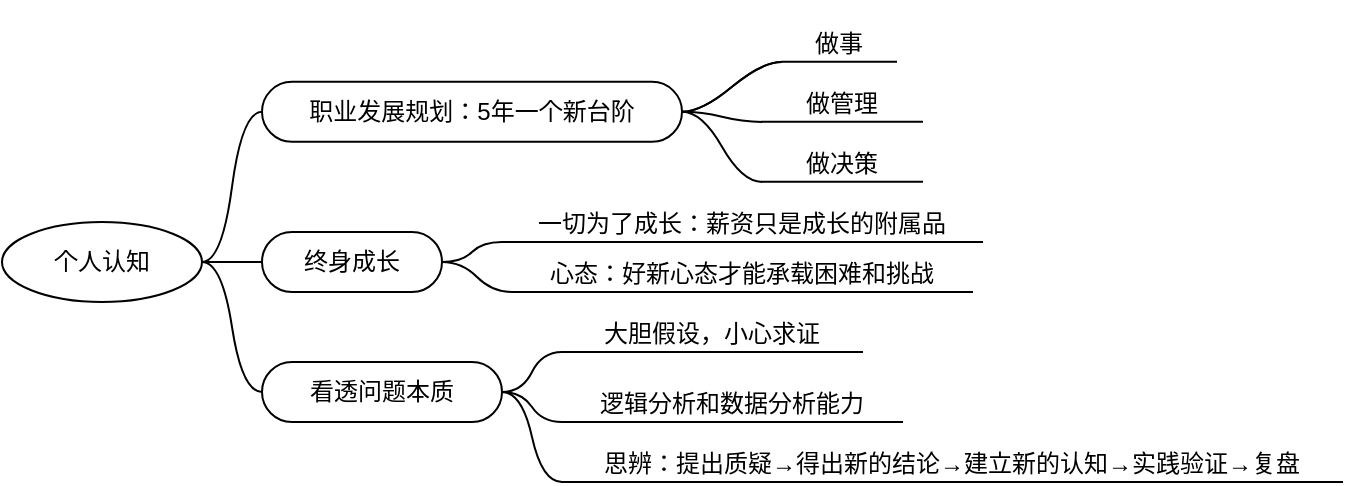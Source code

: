<mxfile version="21.0.8" type="github">
  <diagram name="第 1 页" id="N_cY3wJpj1UQoRh4IoHr">
    <mxGraphModel dx="867" dy="559" grid="1" gridSize="10" guides="1" tooltips="1" connect="1" arrows="1" fold="1" page="1" pageScale="1" pageWidth="827" pageHeight="1169" math="0" shadow="0">
      <root>
        <mxCell id="0" />
        <mxCell id="1" parent="0" />
        <mxCell id="GSQewkcsEWQ1LU0-DKrD-1" value="个人认知" style="ellipse;whiteSpace=wrap;html=1;align=center;newEdgeStyle={&quot;edgeStyle&quot;:&quot;entityRelationEdgeStyle&quot;,&quot;startArrow&quot;:&quot;none&quot;,&quot;endArrow&quot;:&quot;none&quot;,&quot;segment&quot;:10,&quot;curved&quot;:1,&quot;sourcePerimeterSpacing&quot;:0,&quot;targetPerimeterSpacing&quot;:0};treeFolding=1;treeMoving=1;movable=0;resizable=0;rotatable=0;deletable=0;editable=0;locked=1;connectable=0;" vertex="1" parent="1">
          <mxGeometry x="90" y="260" width="100" height="40" as="geometry" />
        </mxCell>
        <mxCell id="GSQewkcsEWQ1LU0-DKrD-22" value="" style="edgeStyle=entityRelationEdgeStyle;rounded=0;orthogonalLoop=1;jettySize=auto;html=1;startArrow=none;endArrow=none;segment=10;curved=1;sourcePerimeterSpacing=0;targetPerimeterSpacing=0;movable=0;resizable=0;rotatable=0;deletable=0;editable=0;locked=1;connectable=0;" edge="1" parent="1" source="GSQewkcsEWQ1LU0-DKrD-10" target="GSQewkcsEWQ1LU0-DKrD-20">
          <mxGeometry relative="1" as="geometry" />
        </mxCell>
        <mxCell id="GSQewkcsEWQ1LU0-DKrD-10" value="职业发展规划：5年一个新台阶" style="whiteSpace=wrap;html=1;rounded=1;arcSize=50;align=center;verticalAlign=middle;strokeWidth=1;autosize=1;spacing=4;treeFolding=1;treeMoving=1;newEdgeStyle={&quot;edgeStyle&quot;:&quot;entityRelationEdgeStyle&quot;,&quot;startArrow&quot;:&quot;none&quot;,&quot;endArrow&quot;:&quot;none&quot;,&quot;segment&quot;:10,&quot;curved&quot;:1,&quot;sourcePerimeterSpacing&quot;:0,&quot;targetPerimeterSpacing&quot;:0};movable=0;resizable=0;rotatable=0;deletable=0;editable=0;locked=1;connectable=0;" vertex="1" parent="1">
          <mxGeometry x="220" y="189.91" width="210" height="30" as="geometry" />
        </mxCell>
        <mxCell id="GSQewkcsEWQ1LU0-DKrD-11" value="" style="edgeStyle=entityRelationEdgeStyle;startArrow=none;endArrow=none;segment=10;curved=1;sourcePerimeterSpacing=0;targetPerimeterSpacing=0;rounded=0;exitX=1;exitY=0.5;exitDx=0;exitDy=0;movable=0;resizable=0;rotatable=0;deletable=0;editable=0;locked=1;connectable=0;" edge="1" target="GSQewkcsEWQ1LU0-DKrD-10" parent="1" source="GSQewkcsEWQ1LU0-DKrD-1">
          <mxGeometry relative="1" as="geometry">
            <mxPoint x="210" y="240" as="sourcePoint" />
          </mxGeometry>
        </mxCell>
        <mxCell id="GSQewkcsEWQ1LU0-DKrD-12" value="终身成长" style="whiteSpace=wrap;html=1;rounded=1;arcSize=50;align=center;verticalAlign=middle;strokeWidth=1;autosize=1;spacing=4;treeFolding=1;treeMoving=1;newEdgeStyle={&quot;edgeStyle&quot;:&quot;entityRelationEdgeStyle&quot;,&quot;startArrow&quot;:&quot;none&quot;,&quot;endArrow&quot;:&quot;none&quot;,&quot;segment&quot;:10,&quot;curved&quot;:1,&quot;sourcePerimeterSpacing&quot;:0,&quot;targetPerimeterSpacing&quot;:0};movable=0;resizable=0;rotatable=0;deletable=0;editable=0;locked=1;connectable=0;" vertex="1" parent="1">
          <mxGeometry x="220" y="265" width="90" height="30" as="geometry" />
        </mxCell>
        <mxCell id="GSQewkcsEWQ1LU0-DKrD-13" value="" style="edgeStyle=entityRelationEdgeStyle;startArrow=none;endArrow=none;segment=10;curved=1;sourcePerimeterSpacing=0;targetPerimeterSpacing=0;rounded=0;exitX=1;exitY=0.5;exitDx=0;exitDy=0;movable=0;resizable=0;rotatable=0;deletable=0;editable=0;locked=1;connectable=0;" edge="1" target="GSQewkcsEWQ1LU0-DKrD-12" parent="1" source="GSQewkcsEWQ1LU0-DKrD-1">
          <mxGeometry relative="1" as="geometry">
            <mxPoint x="170" y="228" as="sourcePoint" />
          </mxGeometry>
        </mxCell>
        <mxCell id="GSQewkcsEWQ1LU0-DKrD-14" value="看透问题本质" style="whiteSpace=wrap;html=1;rounded=1;arcSize=50;align=center;verticalAlign=middle;strokeWidth=1;autosize=1;spacing=4;treeFolding=1;treeMoving=1;newEdgeStyle={&quot;edgeStyle&quot;:&quot;entityRelationEdgeStyle&quot;,&quot;startArrow&quot;:&quot;none&quot;,&quot;endArrow&quot;:&quot;none&quot;,&quot;segment&quot;:10,&quot;curved&quot;:1,&quot;sourcePerimeterSpacing&quot;:0,&quot;targetPerimeterSpacing&quot;:0};movable=0;resizable=0;rotatable=0;deletable=0;editable=0;locked=1;connectable=0;" vertex="1" parent="1">
          <mxGeometry x="220" y="330" width="120" height="30" as="geometry" />
        </mxCell>
        <mxCell id="GSQewkcsEWQ1LU0-DKrD-15" value="" style="edgeStyle=entityRelationEdgeStyle;startArrow=none;endArrow=none;segment=10;curved=1;sourcePerimeterSpacing=0;targetPerimeterSpacing=0;rounded=0;exitX=1;exitY=0.5;exitDx=0;exitDy=0;movable=0;resizable=0;rotatable=0;deletable=0;editable=0;locked=1;connectable=0;" edge="1" target="GSQewkcsEWQ1LU0-DKrD-14" parent="1" source="GSQewkcsEWQ1LU0-DKrD-1">
          <mxGeometry relative="1" as="geometry">
            <mxPoint x="200.0" y="250" as="sourcePoint" />
          </mxGeometry>
        </mxCell>
        <mxCell id="GSQewkcsEWQ1LU0-DKrD-20" value="做事" style="whiteSpace=wrap;html=1;shape=partialRectangle;top=0;left=0;bottom=1;right=0;points=[[0,1],[1,1]];fillColor=none;align=center;verticalAlign=bottom;routingCenterY=0.5;snapToPoint=1;recursiveResize=0;autosize=1;treeFolding=1;treeMoving=1;newEdgeStyle={&quot;edgeStyle&quot;:&quot;entityRelationEdgeStyle&quot;,&quot;startArrow&quot;:&quot;none&quot;,&quot;endArrow&quot;:&quot;none&quot;,&quot;segment&quot;:10,&quot;curved&quot;:1,&quot;sourcePerimeterSpacing&quot;:0,&quot;targetPerimeterSpacing&quot;:0};movable=0;resizable=0;rotatable=0;deletable=0;editable=0;locked=1;connectable=0;" vertex="1" parent="1">
          <mxGeometry x="480" y="149.91" width="57" height="30" as="geometry" />
        </mxCell>
        <mxCell id="GSQewkcsEWQ1LU0-DKrD-21" value="" style="edgeStyle=entityRelationEdgeStyle;startArrow=none;endArrow=none;segment=10;curved=1;sourcePerimeterSpacing=0;targetPerimeterSpacing=0;rounded=0;exitX=1;exitY=0.5;exitDx=0;exitDy=0;movable=0;resizable=0;rotatable=0;deletable=0;editable=0;locked=1;connectable=0;" edge="1" target="GSQewkcsEWQ1LU0-DKrD-20" parent="1" source="GSQewkcsEWQ1LU0-DKrD-10">
          <mxGeometry relative="1" as="geometry">
            <mxPoint x="353" y="229.91" as="sourcePoint" />
          </mxGeometry>
        </mxCell>
        <mxCell id="GSQewkcsEWQ1LU0-DKrD-25" value="做管理" style="whiteSpace=wrap;html=1;shape=partialRectangle;top=0;left=0;bottom=1;right=0;points=[[0,1],[1,1]];fillColor=none;align=center;verticalAlign=bottom;routingCenterY=0.5;snapToPoint=1;recursiveResize=0;autosize=1;treeFolding=1;treeMoving=1;newEdgeStyle={&quot;edgeStyle&quot;:&quot;entityRelationEdgeStyle&quot;,&quot;startArrow&quot;:&quot;none&quot;,&quot;endArrow&quot;:&quot;none&quot;,&quot;segment&quot;:10,&quot;curved&quot;:1,&quot;sourcePerimeterSpacing&quot;:0,&quot;targetPerimeterSpacing&quot;:0};movable=0;resizable=0;rotatable=0;deletable=0;editable=0;locked=1;connectable=0;" vertex="1" parent="1">
          <mxGeometry x="470" y="179.91" width="80" height="30" as="geometry" />
        </mxCell>
        <mxCell id="GSQewkcsEWQ1LU0-DKrD-26" value="" style="edgeStyle=entityRelationEdgeStyle;startArrow=none;endArrow=none;segment=10;curved=1;sourcePerimeterSpacing=0;targetPerimeterSpacing=0;rounded=0;exitX=1;exitY=0.5;exitDx=0;exitDy=0;movable=0;resizable=0;rotatable=0;deletable=0;editable=0;locked=1;connectable=0;" edge="1" target="GSQewkcsEWQ1LU0-DKrD-25" parent="1" source="GSQewkcsEWQ1LU0-DKrD-10">
          <mxGeometry relative="1" as="geometry">
            <mxPoint x="330" y="319.91" as="sourcePoint" />
          </mxGeometry>
        </mxCell>
        <mxCell id="GSQewkcsEWQ1LU0-DKrD-27" value="做决策" style="whiteSpace=wrap;html=1;shape=partialRectangle;top=0;left=0;bottom=1;right=0;points=[[0,1],[1,1]];fillColor=none;align=center;verticalAlign=bottom;routingCenterY=0.5;snapToPoint=1;recursiveResize=0;autosize=1;treeFolding=1;treeMoving=1;newEdgeStyle={&quot;edgeStyle&quot;:&quot;entityRelationEdgeStyle&quot;,&quot;startArrow&quot;:&quot;none&quot;,&quot;endArrow&quot;:&quot;none&quot;,&quot;segment&quot;:10,&quot;curved&quot;:1,&quot;sourcePerimeterSpacing&quot;:0,&quot;targetPerimeterSpacing&quot;:0};movable=0;resizable=0;rotatable=0;deletable=0;editable=0;locked=1;connectable=0;" vertex="1" parent="1">
          <mxGeometry x="470" y="209.91" width="80" height="30" as="geometry" />
        </mxCell>
        <mxCell id="GSQewkcsEWQ1LU0-DKrD-28" value="" style="edgeStyle=entityRelationEdgeStyle;startArrow=none;endArrow=none;segment=10;curved=1;sourcePerimeterSpacing=0;targetPerimeterSpacing=0;rounded=0;exitX=1;exitY=0.5;exitDx=0;exitDy=0;movable=0;resizable=0;rotatable=0;deletable=0;editable=0;locked=1;connectable=0;" edge="1" target="GSQewkcsEWQ1LU0-DKrD-27" parent="1" source="GSQewkcsEWQ1LU0-DKrD-10">
          <mxGeometry relative="1" as="geometry">
            <mxPoint x="330" y="319.91" as="sourcePoint" />
          </mxGeometry>
        </mxCell>
        <mxCell id="GSQewkcsEWQ1LU0-DKrD-29" value="一切为了成长：薪资只是成长的附属品" style="whiteSpace=wrap;html=1;shape=partialRectangle;top=0;left=0;bottom=1;right=0;points=[[0,1],[1,1]];fillColor=none;align=center;verticalAlign=bottom;routingCenterY=0.5;snapToPoint=1;recursiveResize=0;autosize=1;treeFolding=1;treeMoving=1;newEdgeStyle={&quot;edgeStyle&quot;:&quot;entityRelationEdgeStyle&quot;,&quot;startArrow&quot;:&quot;none&quot;,&quot;endArrow&quot;:&quot;none&quot;,&quot;segment&quot;:10,&quot;curved&quot;:1,&quot;sourcePerimeterSpacing&quot;:0,&quot;targetPerimeterSpacing&quot;:0};movable=0;resizable=0;rotatable=0;deletable=0;editable=0;locked=1;connectable=0;" vertex="1" parent="1">
          <mxGeometry x="340" y="240" width="240" height="30" as="geometry" />
        </mxCell>
        <mxCell id="GSQewkcsEWQ1LU0-DKrD-30" value="" style="edgeStyle=entityRelationEdgeStyle;startArrow=none;endArrow=none;segment=10;curved=1;sourcePerimeterSpacing=0;targetPerimeterSpacing=0;rounded=0;exitX=1;exitY=0.5;exitDx=0;exitDy=0;movable=0;resizable=0;rotatable=0;deletable=0;editable=0;locked=1;connectable=0;" edge="1" target="GSQewkcsEWQ1LU0-DKrD-29" parent="1" source="GSQewkcsEWQ1LU0-DKrD-12">
          <mxGeometry relative="1" as="geometry">
            <mxPoint x="330" y="310" as="sourcePoint" />
          </mxGeometry>
        </mxCell>
        <mxCell id="GSQewkcsEWQ1LU0-DKrD-31" value="心态：好新心态才能承载困难和挑战" style="whiteSpace=wrap;html=1;shape=partialRectangle;top=0;left=0;bottom=1;right=0;points=[[0,1],[1,1]];fillColor=none;align=center;verticalAlign=bottom;routingCenterY=0.5;snapToPoint=1;recursiveResize=0;autosize=1;treeFolding=1;treeMoving=1;newEdgeStyle={&quot;edgeStyle&quot;:&quot;entityRelationEdgeStyle&quot;,&quot;startArrow&quot;:&quot;none&quot;,&quot;endArrow&quot;:&quot;none&quot;,&quot;segment&quot;:10,&quot;curved&quot;:1,&quot;sourcePerimeterSpacing&quot;:0,&quot;targetPerimeterSpacing&quot;:0};movable=0;resizable=0;rotatable=0;deletable=0;editable=0;locked=1;connectable=0;" vertex="1" parent="1">
          <mxGeometry x="345" y="265" width="230" height="30" as="geometry" />
        </mxCell>
        <mxCell id="GSQewkcsEWQ1LU0-DKrD-32" value="" style="edgeStyle=entityRelationEdgeStyle;startArrow=none;endArrow=none;segment=10;curved=1;sourcePerimeterSpacing=0;targetPerimeterSpacing=0;rounded=0;exitX=1;exitY=0.5;exitDx=0;exitDy=0;movable=0;resizable=0;rotatable=0;deletable=0;editable=0;locked=1;connectable=0;" edge="1" target="GSQewkcsEWQ1LU0-DKrD-31" parent="1" source="GSQewkcsEWQ1LU0-DKrD-12">
          <mxGeometry relative="1" as="geometry">
            <mxPoint x="320" y="315" as="sourcePoint" />
          </mxGeometry>
        </mxCell>
        <mxCell id="GSQewkcsEWQ1LU0-DKrD-33" value="大胆假设，小心求证" style="whiteSpace=wrap;html=1;shape=partialRectangle;top=0;left=0;bottom=1;right=0;points=[[0,1],[1,1]];fillColor=none;align=center;verticalAlign=bottom;routingCenterY=0.5;snapToPoint=1;recursiveResize=0;autosize=1;treeFolding=1;treeMoving=1;newEdgeStyle={&quot;edgeStyle&quot;:&quot;entityRelationEdgeStyle&quot;,&quot;startArrow&quot;:&quot;none&quot;,&quot;endArrow&quot;:&quot;none&quot;,&quot;segment&quot;:10,&quot;curved&quot;:1,&quot;sourcePerimeterSpacing&quot;:0,&quot;targetPerimeterSpacing&quot;:0};movable=0;resizable=0;rotatable=0;deletable=0;editable=0;locked=1;connectable=0;" vertex="1" parent="1">
          <mxGeometry x="370" y="295" width="150" height="30" as="geometry" />
        </mxCell>
        <mxCell id="GSQewkcsEWQ1LU0-DKrD-34" value="" style="edgeStyle=entityRelationEdgeStyle;startArrow=none;endArrow=none;segment=10;curved=1;sourcePerimeterSpacing=0;targetPerimeterSpacing=0;rounded=0;exitX=1;exitY=0.5;exitDx=0;exitDy=0;movable=0;resizable=0;rotatable=0;deletable=0;editable=0;locked=1;connectable=0;" edge="1" target="GSQewkcsEWQ1LU0-DKrD-33" parent="1" source="GSQewkcsEWQ1LU0-DKrD-14">
          <mxGeometry relative="1" as="geometry">
            <mxPoint x="340" y="345" as="sourcePoint" />
          </mxGeometry>
        </mxCell>
        <mxCell id="GSQewkcsEWQ1LU0-DKrD-35" value="逻辑分析和数据分析能力" style="whiteSpace=wrap;html=1;shape=partialRectangle;top=0;left=0;bottom=1;right=0;points=[[0,1],[1,1]];fillColor=none;align=center;verticalAlign=bottom;routingCenterY=0.5;snapToPoint=1;recursiveResize=0;autosize=1;treeFolding=1;treeMoving=1;newEdgeStyle={&quot;edgeStyle&quot;:&quot;entityRelationEdgeStyle&quot;,&quot;startArrow&quot;:&quot;none&quot;,&quot;endArrow&quot;:&quot;none&quot;,&quot;segment&quot;:10,&quot;curved&quot;:1,&quot;sourcePerimeterSpacing&quot;:0,&quot;targetPerimeterSpacing&quot;:0};movable=0;resizable=0;rotatable=0;deletable=0;editable=0;locked=1;connectable=0;" vertex="1" parent="1">
          <mxGeometry x="370" y="330" width="170" height="30" as="geometry" />
        </mxCell>
        <mxCell id="GSQewkcsEWQ1LU0-DKrD-36" value="" style="edgeStyle=entityRelationEdgeStyle;startArrow=none;endArrow=none;segment=10;curved=1;sourcePerimeterSpacing=0;targetPerimeterSpacing=0;rounded=0;exitX=1;exitY=0.5;exitDx=0;exitDy=0;movable=0;resizable=0;rotatable=0;deletable=0;editable=0;locked=1;connectable=0;" edge="1" target="GSQewkcsEWQ1LU0-DKrD-35" parent="1" source="GSQewkcsEWQ1LU0-DKrD-14">
          <mxGeometry relative="1" as="geometry">
            <mxPoint x="340" y="495" as="sourcePoint" />
          </mxGeometry>
        </mxCell>
        <mxCell id="GSQewkcsEWQ1LU0-DKrD-37" value="思辨：提出质疑→得出新的结论→建立新的认知→实践验证→复盘" style="whiteSpace=wrap;html=1;shape=partialRectangle;top=0;left=0;bottom=1;right=0;points=[[0,1],[1,1]];fillColor=none;align=center;verticalAlign=bottom;routingCenterY=0.5;snapToPoint=1;recursiveResize=0;autosize=1;treeFolding=1;treeMoving=1;newEdgeStyle={&quot;edgeStyle&quot;:&quot;entityRelationEdgeStyle&quot;,&quot;startArrow&quot;:&quot;none&quot;,&quot;endArrow&quot;:&quot;none&quot;,&quot;segment&quot;:10,&quot;curved&quot;:1,&quot;sourcePerimeterSpacing&quot;:0,&quot;targetPerimeterSpacing&quot;:0};movable=0;resizable=0;rotatable=0;deletable=0;editable=0;locked=1;connectable=0;" vertex="1" parent="1">
          <mxGeometry x="370" y="360" width="390" height="30" as="geometry" />
        </mxCell>
        <mxCell id="GSQewkcsEWQ1LU0-DKrD-38" value="" style="edgeStyle=entityRelationEdgeStyle;startArrow=none;endArrow=none;segment=10;curved=1;sourcePerimeterSpacing=0;targetPerimeterSpacing=0;rounded=0;exitX=1;exitY=0.5;exitDx=0;exitDy=0;movable=0;resizable=0;rotatable=0;deletable=0;editable=0;locked=1;connectable=0;" edge="1" target="GSQewkcsEWQ1LU0-DKrD-37" parent="1" source="GSQewkcsEWQ1LU0-DKrD-14">
          <mxGeometry relative="1" as="geometry">
            <mxPoint x="350" y="410" as="sourcePoint" />
          </mxGeometry>
        </mxCell>
      </root>
    </mxGraphModel>
  </diagram>
</mxfile>

